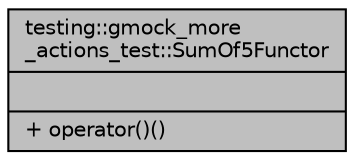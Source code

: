 digraph "testing::gmock_more_actions_test::SumOf5Functor"
{
 // LATEX_PDF_SIZE
  bgcolor="transparent";
  edge [fontname="Helvetica",fontsize="10",labelfontname="Helvetica",labelfontsize="10"];
  node [fontname="Helvetica",fontsize="10",shape=record];
  Node1 [label="{testing::gmock_more\l_actions_test::SumOf5Functor\n||+ operator()()\l}",height=0.2,width=0.4,color="black", fillcolor="grey75", style="filled", fontcolor="black",tooltip=" "];
}
